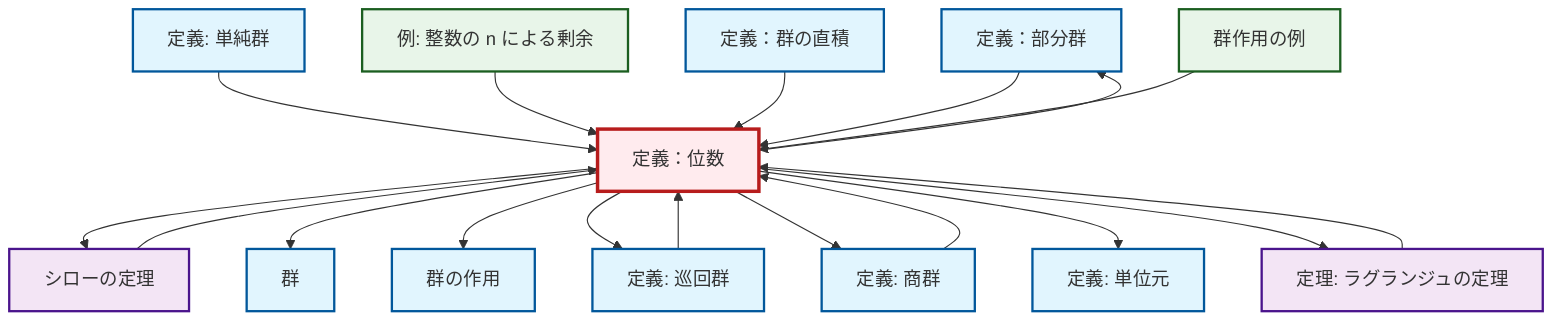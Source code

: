 graph TD
    classDef definition fill:#e1f5fe,stroke:#01579b,stroke-width:2px
    classDef theorem fill:#f3e5f5,stroke:#4a148c,stroke-width:2px
    classDef axiom fill:#fff3e0,stroke:#e65100,stroke-width:2px
    classDef example fill:#e8f5e9,stroke:#1b5e20,stroke-width:2px
    classDef current fill:#ffebee,stroke:#b71c1c,stroke-width:3px
    def-group-action["群の作用"]:::definition
    def-group["群"]:::definition
    def-subgroup["定義：部分群"]:::definition
    thm-sylow["シローの定理"]:::theorem
    def-simple-group["定義: 単純群"]:::definition
    def-direct-product["定義：群の直積"]:::definition
    ex-quotient-integers-mod-n["例: 整数の n による剰余"]:::example
    def-order["定義：位数"]:::definition
    ex-group-action-examples["群作用の例"]:::example
    thm-lagrange["定理: ラグランジュの定理"]:::theorem
    def-quotient-group["定義: 商群"]:::definition
    def-cyclic-group["定義: 巡回群"]:::definition
    def-identity-element["定義: 単位元"]:::definition
    def-simple-group --> def-order
    def-order --> thm-sylow
    ex-quotient-integers-mod-n --> def-order
    def-cyclic-group --> def-order
    def-order --> def-group
    def-order --> def-group-action
    def-direct-product --> def-order
    def-order --> def-cyclic-group
    def-order --> def-quotient-group
    def-order --> def-subgroup
    def-subgroup --> def-order
    ex-group-action-examples --> def-order
    def-quotient-group --> def-order
    thm-lagrange --> def-order
    thm-sylow --> def-order
    def-order --> def-identity-element
    def-order --> thm-lagrange
    class def-order current